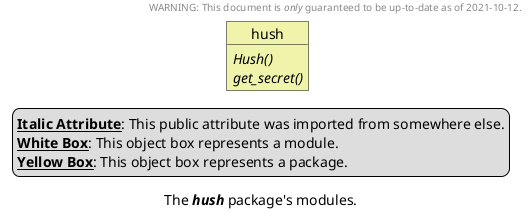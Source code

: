 @startuml

hide stereotype

caption The //**hush**// package's modules.

header
WARNING: This document is //only// guaranteed to be up-to-date as of 2021-10-12.
endheader

legend center
    **__Italic Attribute__**: This public attribute was imported from somewhere else.
    **__White Box__**: This object box represents a module.
    **__Yellow Box__**: This object box represents a package.
endlegend

skinparam object {
    BackgroundColor WhiteSmoke
    BorderColor Black
    ArrowColor Black

    BackgroundColor<<package>> #f0f4aa
}

object "hush" as h <<package>> {
    //Hush()//
    //get_secret()//
}

object "hush.core" as h.core {
    Hush()
    get_secret()
}

object "hush.cli" as h.cli {
    main()
}

object "hush.plugin" as h.p <<package>> {
    //hookimpl()//
    //manager()//
}

object "hush.plugin.host" as h.p.host {
    manager()
}

object "hush.plugin.hooks" as h.p.hooks {
    hookimpl()
    hookspec()
}

object "hush.plugin.specs" as h.p.specs {
    get_secret()
    get_tag_value()
}

object "hush.plugin.builtin" as h.p.b <<package>> {
    //get_plugin_modules()//
}

object "hush.plugin.builtin.core" as h.p.b.core {
    get_plugin_modules()
}

object "hush.plugin.builtin.envvars" as h.p.b.envvars {
    get_secret()
}

object "hush.plugin.builtin.pass_store" as h.p.b.pass_store {
    get_secret()
}

h --> h.core
h.cli --> h
h.core --> h.p
h.p --> h.p.host
h.p --> h.p.hooks
h.p.specs --> h.p.hooks
h.p.b.envvars --> h.p.hooks
h.p.b.pass_store --> h.p.hooks
h.p.b --> h.p.b.envvars
h.p.b --> h.p.b.pass_store
h.p.b --> h.p.b.core
h.p.host --> h.p.b
h.p.host --> h.p.specs

@enduml
